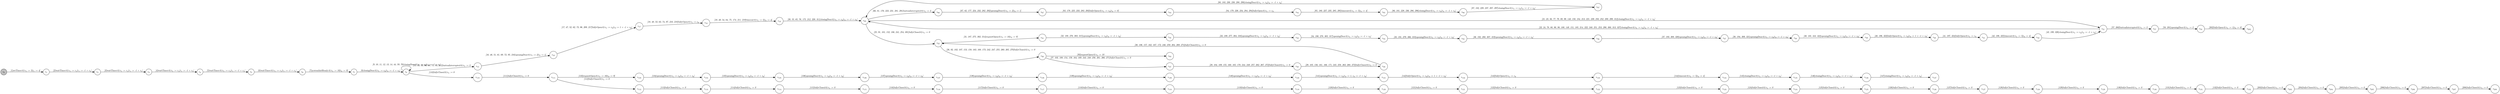 digraph EFSM{
  graph [rankdir="LR", fontname="Latin Modern Math"];
  node [color="black", fillcolor="white", shape="circle", style="filled", fontname="Latin Modern Math"];
  edge [fontname="Latin Modern Math"];

  s0[fillcolor="gray", label=<s<sub>0</sub>>];
  s1[label=<s<sub>1</sub>>];
  s2[label=<s<sub>2</sub>>];
  s3[label=<s<sub>3</sub>>];
  s4[label=<s<sub>4</sub>>];
  s5[label=<s<sub>5</sub>>];
  s6[label=<s<sub>6</sub>>];
  s7[label=<s<sub>7</sub>>];
  s8[label=<s<sub>8</sub>>];
  s15[label=<s<sub>15</sub>>];
  s16[label=<s<sub>16</sub>>];
  s17[label=<s<sub>17</sub>>];
  s18[label=<s<sub>18</sub>>];
  s19[label=<s<sub>19</sub>>];
  s20[label=<s<sub>20</sub>>];
  s21[label=<s<sub>21</sub>>];
  s25[label=<s<sub>25</sub>>];
  s26[label=<s<sub>26</sub>>];
  s27[label=<s<sub>27</sub>>];
  s28[label=<s<sub>28</sub>>];
  s29[label=<s<sub>29</sub>>];
  s31[label=<s<sub>31</sub>>];
  s32[label=<s<sub>32</sub>>];
  s33[label=<s<sub>33</sub>>];
  s34[label=<s<sub>34</sub>>];
  s35[label=<s<sub>35</sub>>];
  s36[label=<s<sub>36</sub>>];
  s37[label=<s<sub>37</sub>>];
  s38[label=<s<sub>38</sub>>];
  s39[label=<s<sub>39</sub>>];
  s40[label=<s<sub>40</sub>>];
  s41[label=<s<sub>41</sub>>];
  s42[label=<s<sub>42</sub>>];
  s57[label=<s<sub>57</sub>>];
  s58[label=<s<sub>58</sub>>];
  s66[label=<s<sub>66</sub>>];
  s67[label=<s<sub>67</sub>>];
  s83[label=<s<sub>83</sub>>];
  s84[label=<s<sub>84</sub>>];
  s85[label=<s<sub>85</sub>>];
  s86[label=<s<sub>86</sub>>];
  s87[label=<s<sub>87</sub>>];
  s93[label=<s<sub>93</sub>>];
  s110[label=<s<sub>110</sub>>];
  s111[label=<s<sub>111</sub>>];
  s112[label=<s<sub>112</sub>>];
  s113[label=<s<sub>113</sub>>];
  s114[label=<s<sub>114</sub>>];
  s115[label=<s<sub>115</sub>>];
  s116[label=<s<sub>116</sub>>];
  s117[label=<s<sub>117</sub>>];
  s118[label=<s<sub>118</sub>>];
  s119[label=<s<sub>119</sub>>];
  s120[label=<s<sub>120</sub>>];
  s121[label=<s<sub>121</sub>>];
  s122[label=<s<sub>122</sub>>];
  s123[label=<s<sub>123</sub>>];
  s124[label=<s<sub>124</sub>>];
  s125[label=<s<sub>125</sub>>];
  s126[label=<s<sub>126</sub>>];
  s127[label=<s<sub>127</sub>>];
  s128[label=<s<sub>128</sub>>];
  s129[label=<s<sub>129</sub>>];
  s130[label=<s<sub>130</sub>>];
  s131[label=<s<sub>131</sub>>];
  s132[label=<s<sub>132</sub>>];
  s133[label=<s<sub>133</sub>>];
  s134[label=<s<sub>134</sub>>];
  s135[label=<s<sub>135</sub>>];
  s136[label=<s<sub>136</sub>>];
  s137[label=<s<sub>137</sub>>];
  s138[label=<s<sub>138</sub>>];
  s139[label=<s<sub>139</sub>>];
  s140[label=<s<sub>140</sub>>];
  s141[label=<s<sub>141</sub>>];
  s142[label=<s<sub>142</sub>>];
  s143[label=<s<sub>143</sub>>];
  s144[label=<s<sub>144</sub>>];
  s145[label=<s<sub>145</sub>>];
  s146[label=<s<sub>146</sub>>];
  s147[label=<s<sub>147</sub>>];
  s202[label=<s<sub>202</sub>>];
  s203[label=<s<sub>203</sub>>];
  s204[label=<s<sub>204</sub>>];
  s205[label=<s<sub>205</sub>>];
  s206[label=<s<sub>206</sub>>];
  s207[label=<s<sub>207</sub>>];
  s208[label=<s<sub>208</sub>>];

  s0->s1[label=<<i> [1]setTimer:0/o<sub>1</sub> := 5&#91;r<sub>1</sub> := 4&#93;</i>>];
  s1->s2[label=<<i> [2]waitTimer:0/o<sub>1</sub> := r<sub>1</sub>&#91;r<sub>1</sub> := -1 + r<sub>1</sub>&#93;</i>>];
  s2->s3[label=<<i> [3]waitTimer:0/o<sub>1</sub> := r<sub>1</sub>&#91;r<sub>1</sub> := -1 + r<sub>1</sub>&#93;</i>>];
  s3->s4[label=<<i> [4]waitTimer:0/o<sub>1</sub> := r<sub>1</sub>&#91;r<sub>1</sub> := -1 + r<sub>1</sub>&#93;</i>>];
  s4->s5[label=<<i> [5]waitTimer:0/o<sub>1</sub> := r<sub>1</sub>&#91;r<sub>1</sub> := -1 + r<sub>1</sub>&#93;</i>>];
  s5->s6[label=<<i> [6]waitTimer:0/o<sub>1</sub> := r<sub>1</sub>&#91;r<sub>1</sub> := -1 + r<sub>1</sub>&#93;</i>>];
  s6->s7[label=<<i> [7]systemInitReady:0/o<sub>1</sub> := 10&#91;r<sub>8</sub> := 9&#93;</i>>];
  s7->s8[label=<<i> [8]closingDoor:0/o<sub>1</sub> := r<sub>8</sub>&#91;r<sub>8</sub> := -1 + r<sub>8</sub>&#93;</i>>];
  s36->s37[label=<<i> [37, 193, 308, 320]openingDoor:0/o<sub>1</sub> := r<sub>9</sub>&#91;r<sub>9</sub> := -1 + r<sub>9</sub>&#93;</i>>];
  s37->s38[label=<<i> [38, 194, 309, 321]openingDoor:0/o<sub>1</sub> := r<sub>9</sub>&#91;r<sub>9</sub> := -1 + r<sub>9</sub>&#93;</i>>];
  s38->s39[label=<<i> [39, 195, 310, 322]openingDoor:0/o<sub>1</sub> := r<sub>9</sub>&#91;r<sub>9</sub> := -1 + r<sub>9</sub>&#93;</i>>];
  s39->s40[label=<<i> [40, 196, 323]fullyOpen:0/o<sub>1</sub> := r<sub>9</sub>&#91;r<sub>9</sub> := 1 + -1 &times; r<sub>9</sub>&#93;</i>>];
  s40->s41[label=<<i> [41, 197, 324]fullyOpen:0/o<sub>1</sub> := r<sub>9</sub></i>>];
  s41->s42[label=<<i> [42, 198, 325]timeout:0/o<sub>1</sub> := 5&#91;r<sub>8</sub> := 4&#93;</i>>];
  s21->s57[label=<<i> [57, 200]buttonInterrupted:0/o<sub>1</sub> := 3</i>>];
  s57->s58[label=<<i> [58, 201]openingDoor:0/o<sub>1</sub> := 2</i>>];
  s8->s8[label=<<i> [9, 10, 11, 12, 13, 14, 44, 59, 70]closingDoor:0/o<sub>1</sub> := r<sub>8</sub>&#91;r<sub>8</sub> := -1 + r<sub>8</sub>&#93;</i>>];
  s8->s15[label=<<i> [15, 45, 50, 60, 68, 71, 94, 215]buttonInterrupted:0/o<sub>1</sub> := 3</i>>];
  s26->s93[label=<<i> [93]requestOpen:0/o<sub>1</sub> := 10</i>>];
  s15->s16[label=<<i> [16, 46, 51, 61, 69, 72, 95, 216]openingDoor:0/o<sub>1</sub> := 2&#91;r<sub>9</sub> := 1&#93;</i>>];
  s8->s110[label=<<i> [110]fullyClosed:0/o<sub>1</sub> := 0</i>>];
  s110->s111[label=<<i> [111]fullyClosed:0/o<sub>1</sub> := 0</i>>];
  s111->s112[label=<<i> [112]fullyClosed:0/o<sub>1</sub> := 0</i>>];
  s112->s113[label=<<i> [113]fullyClosed:0/o<sub>1</sub> := 0</i>>];
  s113->s114[label=<<i> [114]fullyClosed:0/o<sub>1</sub> := 0</i>>];
  s114->s115[label=<<i> [115]fullyClosed:0/o<sub>1</sub> := 0</i>>];
  s115->s116[label=<<i> [116]fullyClosed:0/o<sub>1</sub> := 0</i>>];
  s116->s117[label=<<i> [117]fullyClosed:0/o<sub>1</sub> := 0</i>>];
  s117->s118[label=<<i> [118]fullyClosed:0/o<sub>1</sub> := 0</i>>];
  s118->s119[label=<<i> [119]fullyClosed:0/o<sub>1</sub> := 0</i>>];
  s119->s120[label=<<i> [120]fullyClosed:0/o<sub>1</sub> := 0</i>>];
  s120->s121[label=<<i> [121]fullyClosed:0/o<sub>1</sub> := 0</i>>];
  s121->s122[label=<<i> [122]fullyClosed:0/o<sub>1</sub> := 0</i>>];
  s122->s123[label=<<i> [123]fullyClosed:0/o<sub>1</sub> := 0</i>>];
  s123->s124[label=<<i> [124]fullyClosed:0/o<sub>1</sub> := 0</i>>];
  s124->s125[label=<<i> [125]fullyClosed:0/o<sub>1</sub> := 0</i>>];
  s125->s126[label=<<i> [126]fullyClosed:0/o<sub>1</sub> := 0</i>>];
  s126->s127[label=<<i> [127]fullyClosed:0/o<sub>1</sub> := 0</i>>];
  s127->s128[label=<<i> [128]fullyClosed:0/o<sub>1</sub> := 0</i>>];
  s128->s129[label=<<i> [129]fullyClosed:0/o<sub>1</sub> := 0</i>>];
  s129->s130[label=<<i> [130]fullyClosed:0/o<sub>1</sub> := 0</i>>];
  s130->s131[label=<<i> [131]fullyClosed:0/o<sub>1</sub> := 0</i>>];
  s131->s132[label=<<i> [132]fullyClosed:0/o<sub>1</sub> := 0</i>>];
  s111->s133[label=<<i> [133]requestOpen:0/o<sub>1</sub> := 10&#91;r<sub>9</sub> := 9&#93;</i>>];
  s133->s134[label=<<i> [134]openingDoor:0/o<sub>1</sub> := r<sub>9</sub>&#91;r<sub>9</sub> := -1 + r<sub>9</sub>&#93;</i>>];
  s134->s135[label=<<i> [135]openingDoor:0/o<sub>1</sub> := r<sub>9</sub>&#91;r<sub>9</sub> := -1 + r<sub>9</sub>&#93;</i>>];
  s135->s136[label=<<i> [136]openingDoor:0/o<sub>1</sub> := r<sub>9</sub>&#91;r<sub>9</sub> := -1 + r<sub>9</sub>&#93;</i>>];
  s136->s137[label=<<i> [137]openingDoor:0/o<sub>1</sub> := r<sub>9</sub>&#91;r<sub>9</sub> := -1 + r<sub>9</sub>&#93;</i>>];
  s137->s138[label=<<i> [138]openingDoor:0/o<sub>1</sub> := r<sub>9</sub>&#91;r<sub>9</sub> := -1 + r<sub>9</sub>&#93;</i>>];
  s138->s139[label=<<i> [139]openingDoor:0/o<sub>1</sub> := r<sub>9</sub>&#91;r<sub>9</sub> := -1 + r<sub>9</sub>&#93;</i>>];
  s139->s140[label=<<i> [140]openingDoor:0/o<sub>1</sub> := r<sub>9</sub>&#91;r<sub>9</sub> := -1 + r<sub>9</sub>&#93;</i>>];
  s140->s141[label=<<i> [141]openingDoor:0/o<sub>1</sub> := r<sub>9</sub>&#91;r<sub>9</sub> := 1, r<sub>9</sub> := -1 + r<sub>9</sub>&#93;</i>>];
  s141->s142[label=<<i> [142]fullyOpen:0/o<sub>1</sub> := r<sub>9</sub>&#91;r<sub>9</sub> := 1 + -1 &times; r<sub>9</sub>&#93;</i>>];
  s142->s143[label=<<i> [143]fullyOpen:0/o<sub>1</sub> := r<sub>9</sub></i>>];
  s143->s144[label=<<i> [144]timeout:0/o<sub>1</sub> := 5&#91;r<sub>8</sub> := 4&#93;</i>>];
  s144->s145[label=<<i> [145]closingDoor:0/o<sub>1</sub> := r<sub>8</sub>&#91;r<sub>8</sub> := -1 + r<sub>8</sub>&#93;</i>>];
  s145->s146[label=<<i> [146]closingDoor:0/o<sub>1</sub> := r<sub>8</sub>&#91;r<sub>8</sub> := -1 + r<sub>8</sub>&#93;</i>>];
  s146->s147[label=<<i> [147]closingDoor:0/o<sub>1</sub> := r<sub>8</sub>&#91;r<sub>8</sub> := -1 + r<sub>8</sub>&#93;</i>>];
  s58->s202[label=<<i> [202]fullyOpen:0/o<sub>1</sub> := 1&#91;r<sub>9</sub> := 0&#93;</i>>];
  s132->s203[label=<<i> [203]fullyClosed:0/o<sub>1</sub> := 0</i>>];
  s203->s204[label=<<i> [204]fullyClosed:0/o<sub>1</sub> := 0</i>>];
  s204->s205[label=<<i> [205]fullyClosed:0/o<sub>1</sub> := 0</i>>];
  s205->s206[label=<<i> [206]fullyClosed:0/o<sub>1</sub> := 0</i>>];
  s206->s207[label=<<i> [207]fullyClosed:0/o<sub>1</sub> := 0</i>>];
  s207->s208[label=<<i> [208]fullyClosed:0/o<sub>1</sub> := 0</i>>];
  s16->s17[label=<<i> [17, 47, 52, 62, 73, 96, 209, 217]fullyOpen:0/o<sub>1</sub> := r<sub>9</sub>&#91;r<sub>9</sub> := 1 + -1 &times; r<sub>9</sub>&#93;</i>>];
  s17->s18[label=<<i> [18, 48, 53, 63, 74, 97, 210, 218]fullyOpen:0/o<sub>1</sub> := r<sub>9</sub></i>>];
  s18->s19[label=<<i> [19, 49, 54, 64, 75, 174, 211, 219]timeout:0/o<sub>1</sub> := 5&#91;r<sub>8</sub> := 4&#93;</i>>];
  s19->s20[label=<<i> [20, 55, 65, 76, 175, 212, 220, 311]closingDoor:0/o<sub>1</sub> := r<sub>8</sub>&#91;r<sub>8</sub> := -1 + r<sub>8</sub>&#93;</i>>];
  s20->s66[label=<<i> [66, 81, 176, 223, 231, 281, 291]buttonInterrupted:0/o<sub>1</sub> := 3</i>>];
  s66->s67[label=<<i> [67, 82, 177, 224, 232, 282, 292]openingDoor:0/o<sub>1</sub> := 2&#91;r<sub>9</sub> := 1&#93;</i>>];
  s67->s83[label=<<i> [83, 178, 225, 233, 283, 293]fullyOpen:0/o<sub>1</sub> := r<sub>9</sub>&#91;r<sub>9</sub> := 0&#93;</i>>];
  s83->s84[label=<<i> [84, 179, 226, 234, 284, 294]fullyOpen:0/o<sub>1</sub> := r<sub>9</sub></i>>];
  s84->s85[label=<<i> [85, 180, 227, 235, 285, 295]timeout:0/o<sub>1</sub> := 5&#91;r<sub>8</sub> := 4&#93;</i>>];
  s85->s86[label=<<i> [86, 181, 228, 236, 286, 296]closingDoor:0/o<sub>1</sub> := r<sub>8</sub>&#91;r<sub>8</sub> := -1 + r<sub>8</sub>&#93;</i>>];
  s86->s87[label=<<i> [87, 182, 229, 237, 287, 297]closingDoor:0/o<sub>1</sub> := r<sub>8</sub>&#91;r<sub>8</sub> := -1 + r<sub>8</sub>&#93;</i>>];
  s87->s20[label=<<i> [88, 183, 230, 238, 288, 298]closingDoor:0/o<sub>1</sub> := r<sub>8</sub>&#91;r<sub>8</sub> := -1 + r<sub>8</sub>&#93;</i>>];
  s20->s21[label=<<i> [21, 23, 56, 77, 79, 89, 99, 148, 150, 184, 213, 221, 239, 250, 252, 289, 299, 312]closingDoor:0/o<sub>1</sub> := r<sub>8</sub>&#91;r<sub>8</sub> := -1 + r<sub>8</sub>&#93;</i>>];
  s20->s25[label=<<i> [25, 91, 101, 152, 186, 241, 254, 301]fullyClosed:0/o<sub>1</sub> := 0</i>>];
  s26->s27[label=<<i> [27, 103, 108, 154, 159, 164, 169, 243, 248, 256, 261, 266, 271]fullyClosed:0/o<sub>1</sub> := 0</i>>];
  s27->s28[label=<<i> [28, 104, 109, 155, 160, 165, 170, 244, 249, 257, 262, 267, 272]fullyClosed:0/o<sub>1</sub> := 0</i>>];
  s28->s29[label=<<i> [29, 105, 156, 161, 166, 171, 245, 258, 263, 268, 273]fullyClosed:0/o<sub>1</sub> := 0</i>>];
  s29->s25[label=<<i> [30, 106, 157, 162, 167, 172, 246, 259, 264, 269, 274]fullyClosed:0/o<sub>1</sub> := 0</i>>];
  s25->s26[label=<<i> [26, 92, 102, 107, 153, 158, 163, 168, 173, 242, 247, 255, 260, 265, 270]fullyClosed:0/o<sub>1</sub> := 0</i>>];
  s21->s20[label=<<i> [22, 24, 78, 80, 90, 98, 100, 149, 151, 185, 214, 222, 240, 251, 253, 290, 300, 313, 327]closingDoor:0/o<sub>1</sub> := r<sub>8</sub>&#91;r<sub>8</sub> := -1 + r<sub>8</sub>&#93;</i>>];
  s25->s31[label=<<i> [31, 187, 275, 302, 314]requestOpen:0/o<sub>1</sub> := 10&#91;r<sub>9</sub> := 9&#93;</i>>];
  s31->s32[label=<<i> [32, 188, 276, 303, 315]openingDoor:0/o<sub>1</sub> := r<sub>9</sub>&#91;r<sub>9</sub> := -1 + r<sub>9</sub>&#93;</i>>];
  s32->s33[label=<<i> [33, 189, 277, 304, 316]openingDoor:0/o<sub>1</sub> := r<sub>9</sub>&#91;r<sub>9</sub> := -1 + r<sub>9</sub>&#93;</i>>];
  s33->s34[label=<<i> [34, 190, 278, 305, 317]openingDoor:0/o<sub>1</sub> := r<sub>9</sub>&#91;r<sub>9</sub> := -1 + r<sub>9</sub>&#93;</i>>];
  s34->s35[label=<<i> [35, 191, 279, 306, 318]openingDoor:0/o<sub>1</sub> := r<sub>9</sub>&#91;r<sub>9</sub> := -1 + r<sub>9</sub>&#93;</i>>];
  s35->s36[label=<<i> [36, 192, 280, 307, 319]openingDoor:0/o<sub>1</sub> := r<sub>9</sub>&#91;r<sub>9</sub> := -1 + r<sub>9</sub>&#93;</i>>];
  s42->s21[label=<<i> [43, 199, 326]closingDoor:0/o<sub>1</sub> := r<sub>8</sub>&#91;r<sub>8</sub> := -1 + r<sub>8</sub>&#93;</i>>];
}